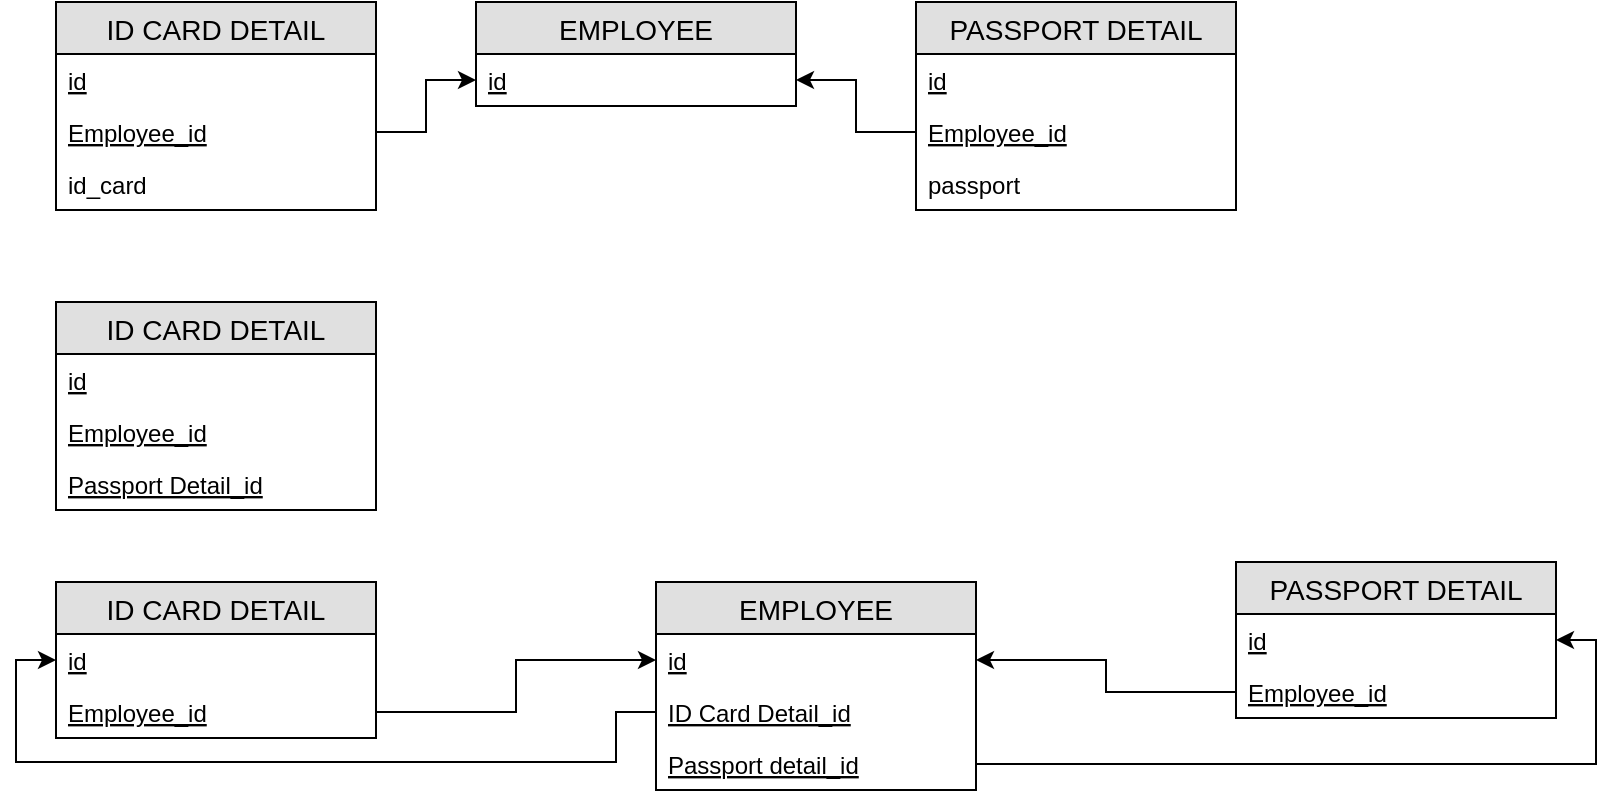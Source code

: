 <mxfile version="12.7.9" type="device"><diagram id="g_En66tpmiKsbIIjf_py" name="Page-1"><mxGraphModel dx="1538" dy="762" grid="1" gridSize="10" guides="1" tooltips="1" connect="1" arrows="1" fold="1" page="1" pageScale="1" pageWidth="827" pageHeight="1169" math="0" shadow="0"><root><mxCell id="0"/><mxCell id="1" parent="0"/><mxCell id="xMHa59s4BHCvgrtEoRWx-1" value="ID CARD DETAIL" style="swimlane;fontStyle=0;childLayout=stackLayout;horizontal=1;startSize=26;fillColor=#e0e0e0;horizontalStack=0;resizeParent=1;resizeParentMax=0;resizeLast=0;collapsible=1;marginBottom=0;swimlaneFillColor=#ffffff;align=center;fontSize=14;" vertex="1" parent="1"><mxGeometry x="30" y="40" width="160" height="104" as="geometry"/></mxCell><mxCell id="xMHa59s4BHCvgrtEoRWx-2" value="id" style="text;strokeColor=none;fillColor=none;spacingLeft=4;spacingRight=4;overflow=hidden;rotatable=0;points=[[0,0.5],[1,0.5]];portConstraint=eastwest;fontSize=12;fontStyle=4" vertex="1" parent="xMHa59s4BHCvgrtEoRWx-1"><mxGeometry y="26" width="160" height="26" as="geometry"/></mxCell><mxCell id="xMHa59s4BHCvgrtEoRWx-23" value="Employee_id" style="text;strokeColor=none;fillColor=none;spacingLeft=4;spacingRight=4;overflow=hidden;rotatable=0;points=[[0,0.5],[1,0.5]];portConstraint=eastwest;fontSize=12;fontStyle=4" vertex="1" parent="xMHa59s4BHCvgrtEoRWx-1"><mxGeometry y="52" width="160" height="26" as="geometry"/></mxCell><mxCell id="xMHa59s4BHCvgrtEoRWx-34" value="id_card" style="text;strokeColor=none;fillColor=none;spacingLeft=4;spacingRight=4;overflow=hidden;rotatable=0;points=[[0,0.5],[1,0.5]];portConstraint=eastwest;fontSize=12;fontStyle=0" vertex="1" parent="xMHa59s4BHCvgrtEoRWx-1"><mxGeometry y="78" width="160" height="26" as="geometry"/></mxCell><mxCell id="xMHa59s4BHCvgrtEoRWx-5" value="PASSPORT DETAIL" style="swimlane;fontStyle=0;childLayout=stackLayout;horizontal=1;startSize=26;fillColor=#e0e0e0;horizontalStack=0;resizeParent=1;resizeParentMax=0;resizeLast=0;collapsible=1;marginBottom=0;swimlaneFillColor=#ffffff;align=center;fontSize=14;" vertex="1" parent="1"><mxGeometry x="460" y="40" width="160" height="104" as="geometry"/></mxCell><mxCell id="xMHa59s4BHCvgrtEoRWx-6" value="id" style="text;strokeColor=none;fillColor=none;spacingLeft=4;spacingRight=4;overflow=hidden;rotatable=0;points=[[0,0.5],[1,0.5]];portConstraint=eastwest;fontSize=12;fontStyle=4" vertex="1" parent="xMHa59s4BHCvgrtEoRWx-5"><mxGeometry y="26" width="160" height="26" as="geometry"/></mxCell><mxCell id="xMHa59s4BHCvgrtEoRWx-24" value="Employee_id" style="text;strokeColor=none;fillColor=none;spacingLeft=4;spacingRight=4;overflow=hidden;rotatable=0;points=[[0,0.5],[1,0.5]];portConstraint=eastwest;fontSize=12;fontStyle=4" vertex="1" parent="xMHa59s4BHCvgrtEoRWx-5"><mxGeometry y="52" width="160" height="26" as="geometry"/></mxCell><mxCell id="xMHa59s4BHCvgrtEoRWx-35" value="passport" style="text;strokeColor=none;fillColor=none;spacingLeft=4;spacingRight=4;overflow=hidden;rotatable=0;points=[[0,0.5],[1,0.5]];portConstraint=eastwest;fontSize=12;fontStyle=0" vertex="1" parent="xMHa59s4BHCvgrtEoRWx-5"><mxGeometry y="78" width="160" height="26" as="geometry"/></mxCell><mxCell id="xMHa59s4BHCvgrtEoRWx-9" value="ID CARD DETAIL" style="swimlane;fontStyle=0;childLayout=stackLayout;horizontal=1;startSize=26;fillColor=#e0e0e0;horizontalStack=0;resizeParent=1;resizeParentMax=0;resizeLast=0;collapsible=1;marginBottom=0;swimlaneFillColor=#ffffff;align=center;fontSize=14;" vertex="1" parent="1"><mxGeometry x="30" y="190" width="160" height="104" as="geometry"/></mxCell><mxCell id="xMHa59s4BHCvgrtEoRWx-10" value="id" style="text;strokeColor=none;fillColor=none;spacingLeft=4;spacingRight=4;overflow=hidden;rotatable=0;points=[[0,0.5],[1,0.5]];portConstraint=eastwest;fontSize=12;fontStyle=4" vertex="1" parent="xMHa59s4BHCvgrtEoRWx-9"><mxGeometry y="26" width="160" height="26" as="geometry"/></mxCell><mxCell id="xMHa59s4BHCvgrtEoRWx-11" value="Employee_id" style="text;strokeColor=none;fillColor=none;spacingLeft=4;spacingRight=4;overflow=hidden;rotatable=0;points=[[0,0.5],[1,0.5]];portConstraint=eastwest;fontSize=12;fontStyle=4" vertex="1" parent="xMHa59s4BHCvgrtEoRWx-9"><mxGeometry y="52" width="160" height="26" as="geometry"/></mxCell><mxCell id="xMHa59s4BHCvgrtEoRWx-12" value="Passport Detail_id" style="text;strokeColor=none;fillColor=none;spacingLeft=4;spacingRight=4;overflow=hidden;rotatable=0;points=[[0,0.5],[1,0.5]];portConstraint=eastwest;fontSize=12;fontStyle=4" vertex="1" parent="xMHa59s4BHCvgrtEoRWx-9"><mxGeometry y="78" width="160" height="26" as="geometry"/></mxCell><mxCell id="xMHa59s4BHCvgrtEoRWx-13" value="ID CARD DETAIL" style="swimlane;fontStyle=0;childLayout=stackLayout;horizontal=1;startSize=26;fillColor=#e0e0e0;horizontalStack=0;resizeParent=1;resizeParentMax=0;resizeLast=0;collapsible=1;marginBottom=0;swimlaneFillColor=#ffffff;align=center;fontSize=14;" vertex="1" parent="1"><mxGeometry x="30" y="330" width="160" height="78" as="geometry"/></mxCell><mxCell id="xMHa59s4BHCvgrtEoRWx-14" value="id" style="text;strokeColor=none;fillColor=none;spacingLeft=4;spacingRight=4;overflow=hidden;rotatable=0;points=[[0,0.5],[1,0.5]];portConstraint=eastwest;fontSize=12;fontStyle=4" vertex="1" parent="xMHa59s4BHCvgrtEoRWx-13"><mxGeometry y="26" width="160" height="26" as="geometry"/></mxCell><mxCell id="xMHa59s4BHCvgrtEoRWx-19" value="Employee_id" style="text;strokeColor=none;fillColor=none;spacingLeft=4;spacingRight=4;overflow=hidden;rotatable=0;points=[[0,0.5],[1,0.5]];portConstraint=eastwest;fontSize=12;fontStyle=4" vertex="1" parent="xMHa59s4BHCvgrtEoRWx-13"><mxGeometry y="52" width="160" height="26" as="geometry"/></mxCell><mxCell id="xMHa59s4BHCvgrtEoRWx-15" value="EMPLOYEE" style="swimlane;fontStyle=0;childLayout=stackLayout;horizontal=1;startSize=26;fillColor=#e0e0e0;horizontalStack=0;resizeParent=1;resizeParentMax=0;resizeLast=0;collapsible=1;marginBottom=0;swimlaneFillColor=#ffffff;align=center;fontSize=14;" vertex="1" parent="1"><mxGeometry x="330" y="330" width="160" height="104" as="geometry"/></mxCell><mxCell id="xMHa59s4BHCvgrtEoRWx-16" value="id" style="text;strokeColor=none;fillColor=none;spacingLeft=4;spacingRight=4;overflow=hidden;rotatable=0;points=[[0,0.5],[1,0.5]];portConstraint=eastwest;fontSize=12;fontStyle=4" vertex="1" parent="xMHa59s4BHCvgrtEoRWx-15"><mxGeometry y="26" width="160" height="26" as="geometry"/></mxCell><mxCell id="xMHa59s4BHCvgrtEoRWx-20" value="ID Card Detail_id" style="text;strokeColor=none;fillColor=none;spacingLeft=4;spacingRight=4;overflow=hidden;rotatable=0;points=[[0,0.5],[1,0.5]];portConstraint=eastwest;fontSize=12;fontStyle=4" vertex="1" parent="xMHa59s4BHCvgrtEoRWx-15"><mxGeometry y="52" width="160" height="26" as="geometry"/></mxCell><mxCell id="xMHa59s4BHCvgrtEoRWx-22" value="Passport detail_id" style="text;strokeColor=none;fillColor=none;spacingLeft=4;spacingRight=4;overflow=hidden;rotatable=0;points=[[0,0.5],[1,0.5]];portConstraint=eastwest;fontSize=12;fontStyle=4" vertex="1" parent="xMHa59s4BHCvgrtEoRWx-15"><mxGeometry y="78" width="160" height="26" as="geometry"/></mxCell><mxCell id="xMHa59s4BHCvgrtEoRWx-17" value="PASSPORT DETAIL" style="swimlane;fontStyle=0;childLayout=stackLayout;horizontal=1;startSize=26;fillColor=#e0e0e0;horizontalStack=0;resizeParent=1;resizeParentMax=0;resizeLast=0;collapsible=1;marginBottom=0;swimlaneFillColor=#ffffff;align=center;fontSize=14;" vertex="1" parent="1"><mxGeometry x="620" y="320" width="160" height="78" as="geometry"/></mxCell><mxCell id="xMHa59s4BHCvgrtEoRWx-18" value="id" style="text;strokeColor=none;fillColor=none;spacingLeft=4;spacingRight=4;overflow=hidden;rotatable=0;points=[[0,0.5],[1,0.5]];portConstraint=eastwest;fontSize=12;fontStyle=4" vertex="1" parent="xMHa59s4BHCvgrtEoRWx-17"><mxGeometry y="26" width="160" height="26" as="geometry"/></mxCell><mxCell id="xMHa59s4BHCvgrtEoRWx-21" value="Employee_id" style="text;strokeColor=none;fillColor=none;spacingLeft=4;spacingRight=4;overflow=hidden;rotatable=0;points=[[0,0.5],[1,0.5]];portConstraint=eastwest;fontSize=12;fontStyle=4" vertex="1" parent="xMHa59s4BHCvgrtEoRWx-17"><mxGeometry y="52" width="160" height="26" as="geometry"/></mxCell><mxCell id="xMHa59s4BHCvgrtEoRWx-25" value="EMPLOYEE" style="swimlane;fontStyle=0;childLayout=stackLayout;horizontal=1;startSize=26;fillColor=#e0e0e0;horizontalStack=0;resizeParent=1;resizeParentMax=0;resizeLast=0;collapsible=1;marginBottom=0;swimlaneFillColor=#ffffff;align=center;fontSize=14;" vertex="1" parent="1"><mxGeometry x="240" y="40" width="160" height="52" as="geometry"/></mxCell><mxCell id="xMHa59s4BHCvgrtEoRWx-26" value="id" style="text;strokeColor=none;fillColor=none;spacingLeft=4;spacingRight=4;overflow=hidden;rotatable=0;points=[[0,0.5],[1,0.5]];portConstraint=eastwest;fontSize=12;fontStyle=4" vertex="1" parent="xMHa59s4BHCvgrtEoRWx-25"><mxGeometry y="26" width="160" height="26" as="geometry"/></mxCell><mxCell id="xMHa59s4BHCvgrtEoRWx-30" style="edgeStyle=orthogonalEdgeStyle;rounded=0;orthogonalLoop=1;jettySize=auto;html=1;exitX=1;exitY=0.5;exitDx=0;exitDy=0;" edge="1" parent="1" source="xMHa59s4BHCvgrtEoRWx-23" target="xMHa59s4BHCvgrtEoRWx-26"><mxGeometry relative="1" as="geometry"/></mxCell><mxCell id="xMHa59s4BHCvgrtEoRWx-31" style="edgeStyle=orthogonalEdgeStyle;rounded=0;orthogonalLoop=1;jettySize=auto;html=1;exitX=0;exitY=0.5;exitDx=0;exitDy=0;" edge="1" parent="1" source="xMHa59s4BHCvgrtEoRWx-24" target="xMHa59s4BHCvgrtEoRWx-26"><mxGeometry relative="1" as="geometry"/></mxCell><mxCell id="xMHa59s4BHCvgrtEoRWx-32" style="edgeStyle=orthogonalEdgeStyle;rounded=0;orthogonalLoop=1;jettySize=auto;html=1;exitX=1;exitY=0.5;exitDx=0;exitDy=0;" edge="1" parent="1" source="xMHa59s4BHCvgrtEoRWx-19" target="xMHa59s4BHCvgrtEoRWx-16"><mxGeometry relative="1" as="geometry"/></mxCell><mxCell id="xMHa59s4BHCvgrtEoRWx-33" style="edgeStyle=orthogonalEdgeStyle;rounded=0;orthogonalLoop=1;jettySize=auto;html=1;exitX=0;exitY=0.5;exitDx=0;exitDy=0;" edge="1" parent="1" source="xMHa59s4BHCvgrtEoRWx-21" target="xMHa59s4BHCvgrtEoRWx-16"><mxGeometry relative="1" as="geometry"/></mxCell><mxCell id="xMHa59s4BHCvgrtEoRWx-36" style="edgeStyle=orthogonalEdgeStyle;rounded=0;orthogonalLoop=1;jettySize=auto;html=1;exitX=0;exitY=0.5;exitDx=0;exitDy=0;entryX=0;entryY=0.5;entryDx=0;entryDy=0;" edge="1" parent="1" source="xMHa59s4BHCvgrtEoRWx-20" target="xMHa59s4BHCvgrtEoRWx-14"><mxGeometry relative="1" as="geometry"><Array as="points"><mxPoint x="310" y="395"/><mxPoint x="310" y="420"/><mxPoint x="10" y="420"/><mxPoint x="10" y="369"/></Array></mxGeometry></mxCell><mxCell id="xMHa59s4BHCvgrtEoRWx-37" style="edgeStyle=orthogonalEdgeStyle;rounded=0;orthogonalLoop=1;jettySize=auto;html=1;exitX=1;exitY=0.5;exitDx=0;exitDy=0;entryX=1;entryY=0.5;entryDx=0;entryDy=0;" edge="1" parent="1" source="xMHa59s4BHCvgrtEoRWx-22" target="xMHa59s4BHCvgrtEoRWx-18"><mxGeometry relative="1" as="geometry"/></mxCell></root></mxGraphModel></diagram></mxfile>